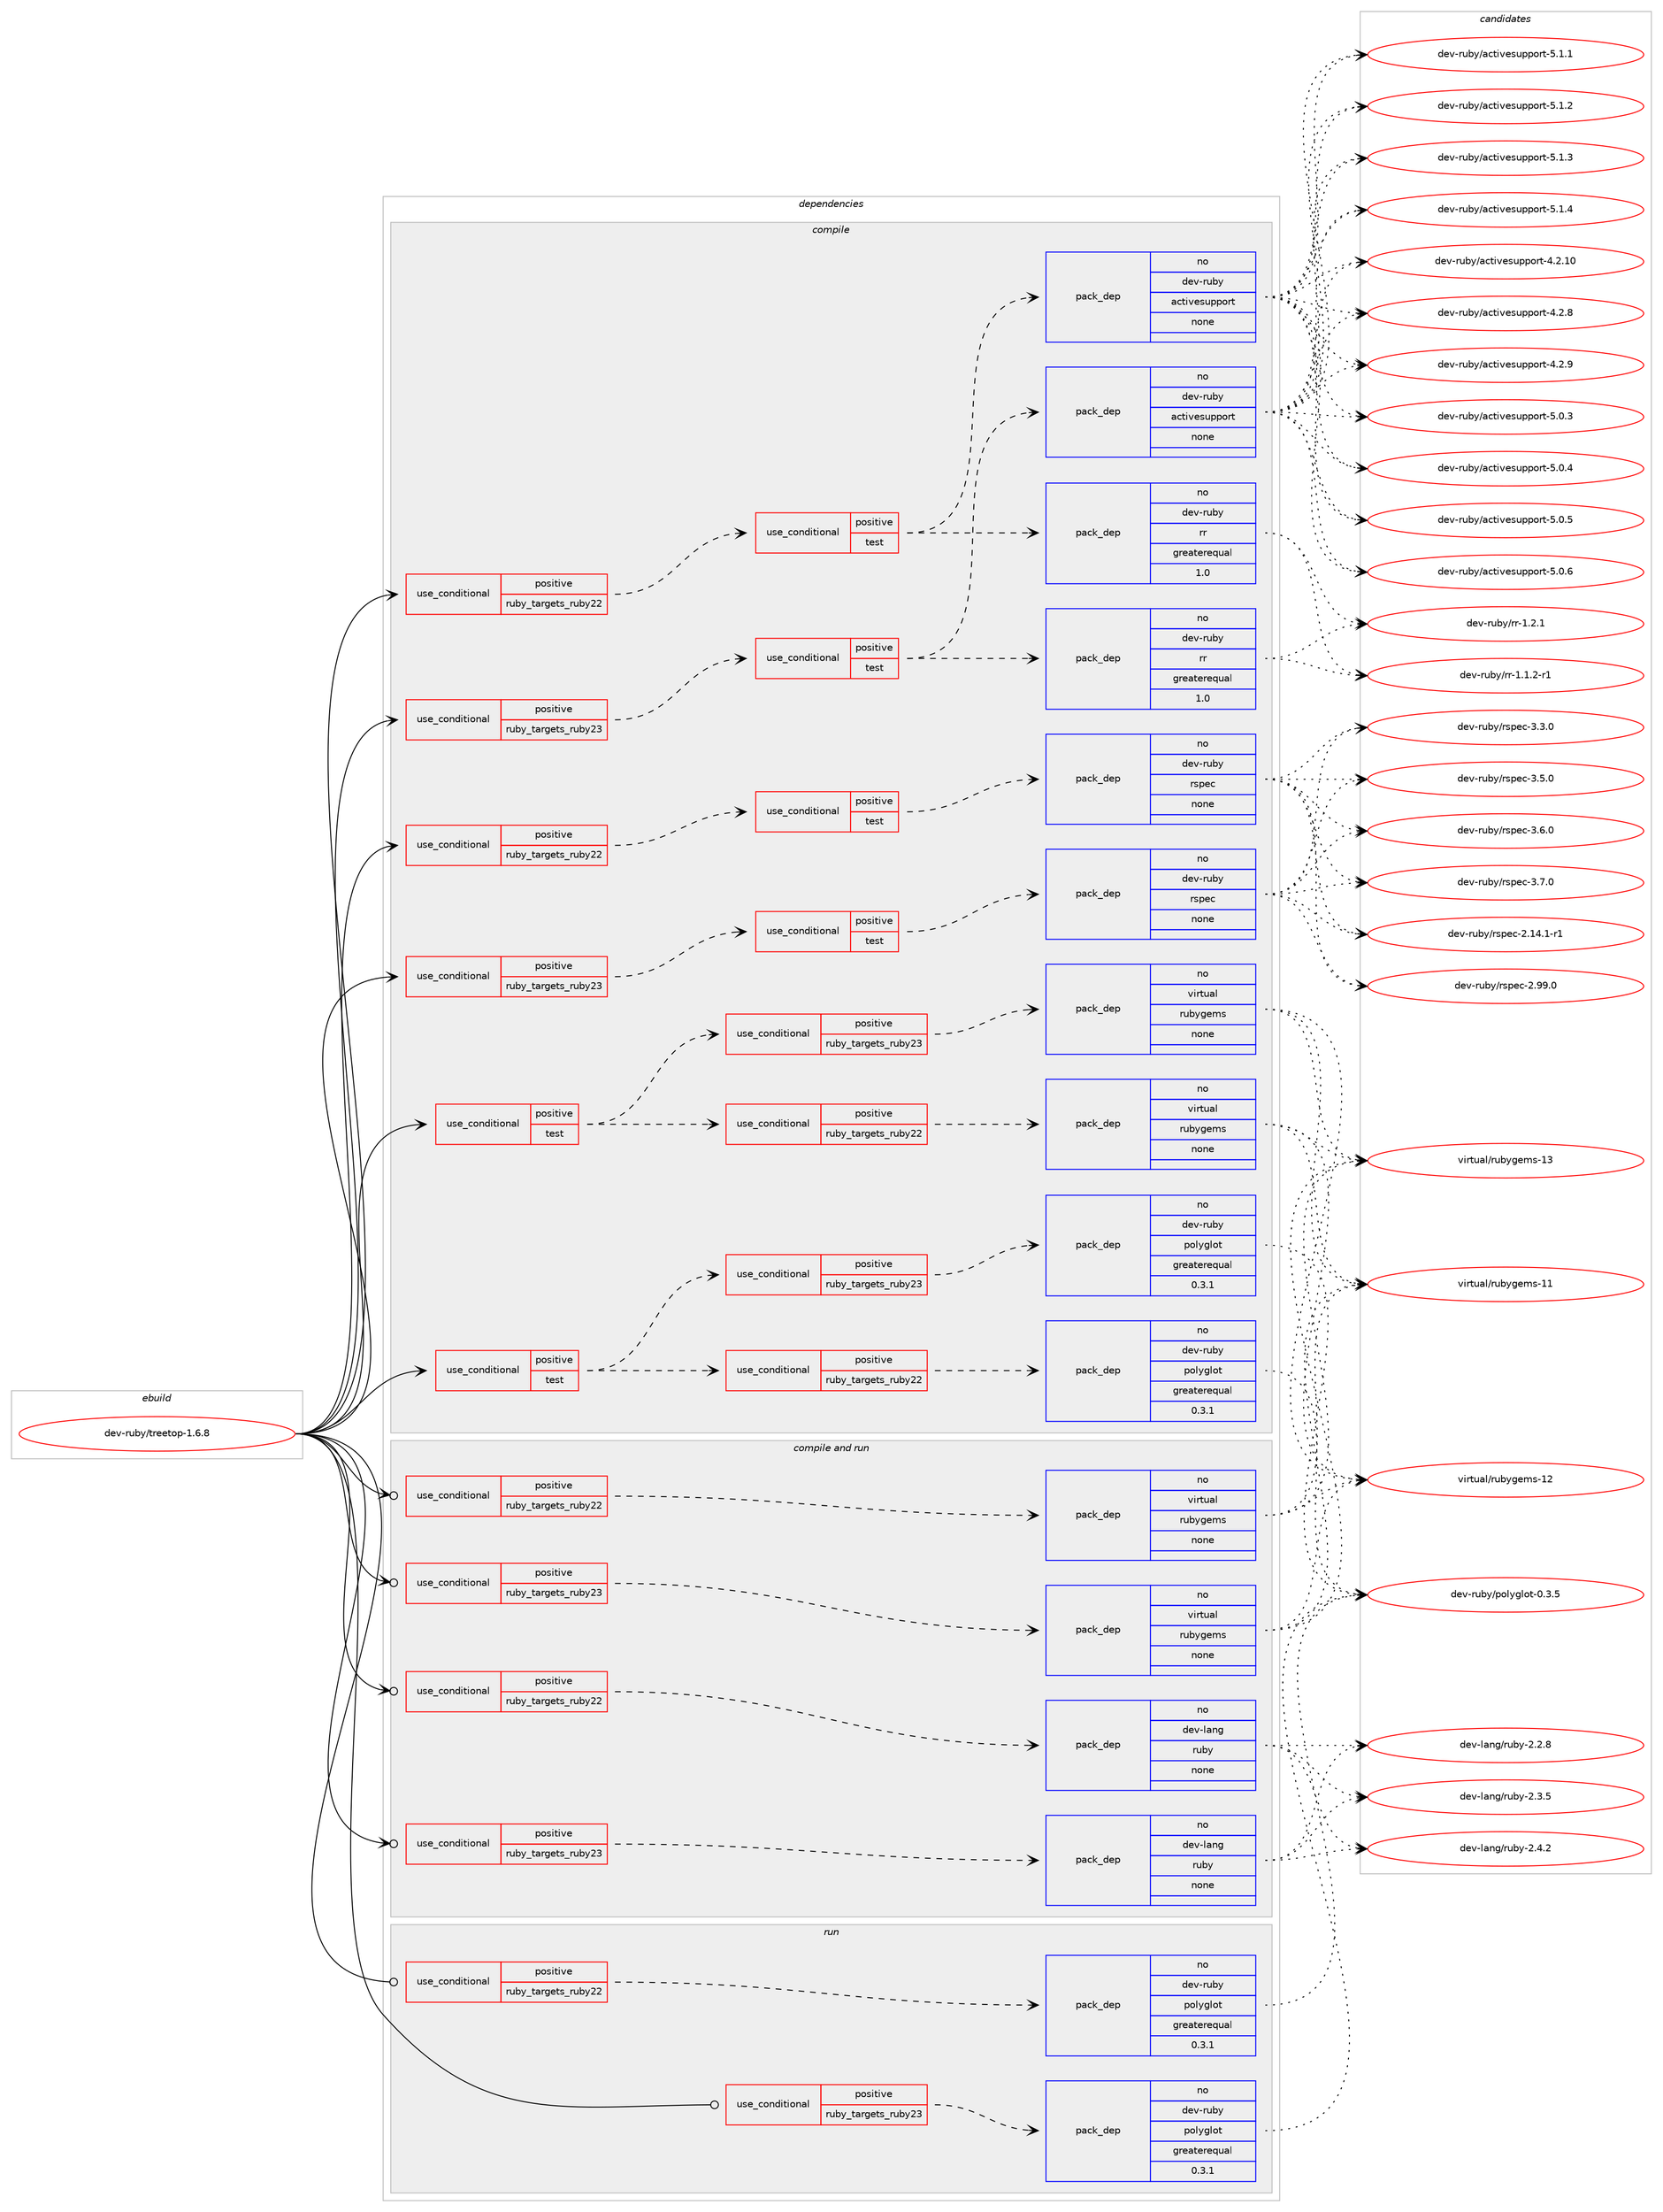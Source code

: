 digraph prolog {

# *************
# Graph options
# *************

newrank=true;
concentrate=true;
compound=true;
graph [rankdir=LR,fontname=Helvetica,fontsize=10,ranksep=1.5];#, ranksep=2.5, nodesep=0.2];
edge  [arrowhead=vee];
node  [fontname=Helvetica,fontsize=10];

# **********
# The ebuild
# **********

subgraph cluster_leftcol {
color=gray;
rank=same;
label=<<i>ebuild</i>>;
id [label="dev-ruby/treetop-1.6.8", color=red, width=4, href="../dev-ruby/treetop-1.6.8.svg"];
}

# ****************
# The dependencies
# ****************

subgraph cluster_midcol {
color=gray;
label=<<i>dependencies</i>>;
subgraph cluster_compile {
fillcolor="#eeeeee";
style=filled;
label=<<i>compile</i>>;
subgraph cond75393 {
dependency275454 [label=<<TABLE BORDER="0" CELLBORDER="1" CELLSPACING="0" CELLPADDING="4"><TR><TD ROWSPAN="3" CELLPADDING="10">use_conditional</TD></TR><TR><TD>positive</TD></TR><TR><TD>ruby_targets_ruby22</TD></TR></TABLE>>, shape=none, color=red];
subgraph cond75394 {
dependency275455 [label=<<TABLE BORDER="0" CELLBORDER="1" CELLSPACING="0" CELLPADDING="4"><TR><TD ROWSPAN="3" CELLPADDING="10">use_conditional</TD></TR><TR><TD>positive</TD></TR><TR><TD>test</TD></TR></TABLE>>, shape=none, color=red];
subgraph pack195945 {
dependency275456 [label=<<TABLE BORDER="0" CELLBORDER="1" CELLSPACING="0" CELLPADDING="4" WIDTH="220"><TR><TD ROWSPAN="6" CELLPADDING="30">pack_dep</TD></TR><TR><TD WIDTH="110">no</TD></TR><TR><TD>dev-ruby</TD></TR><TR><TD>rr</TD></TR><TR><TD>greaterequal</TD></TR><TR><TD>1.0</TD></TR></TABLE>>, shape=none, color=blue];
}
dependency275455:e -> dependency275456:w [weight=20,style="dashed",arrowhead="vee"];
subgraph pack195946 {
dependency275457 [label=<<TABLE BORDER="0" CELLBORDER="1" CELLSPACING="0" CELLPADDING="4" WIDTH="220"><TR><TD ROWSPAN="6" CELLPADDING="30">pack_dep</TD></TR><TR><TD WIDTH="110">no</TD></TR><TR><TD>dev-ruby</TD></TR><TR><TD>activesupport</TD></TR><TR><TD>none</TD></TR><TR><TD></TD></TR></TABLE>>, shape=none, color=blue];
}
dependency275455:e -> dependency275457:w [weight=20,style="dashed",arrowhead="vee"];
}
dependency275454:e -> dependency275455:w [weight=20,style="dashed",arrowhead="vee"];
}
id:e -> dependency275454:w [weight=20,style="solid",arrowhead="vee"];
subgraph cond75395 {
dependency275458 [label=<<TABLE BORDER="0" CELLBORDER="1" CELLSPACING="0" CELLPADDING="4"><TR><TD ROWSPAN="3" CELLPADDING="10">use_conditional</TD></TR><TR><TD>positive</TD></TR><TR><TD>ruby_targets_ruby22</TD></TR></TABLE>>, shape=none, color=red];
subgraph cond75396 {
dependency275459 [label=<<TABLE BORDER="0" CELLBORDER="1" CELLSPACING="0" CELLPADDING="4"><TR><TD ROWSPAN="3" CELLPADDING="10">use_conditional</TD></TR><TR><TD>positive</TD></TR><TR><TD>test</TD></TR></TABLE>>, shape=none, color=red];
subgraph pack195947 {
dependency275460 [label=<<TABLE BORDER="0" CELLBORDER="1" CELLSPACING="0" CELLPADDING="4" WIDTH="220"><TR><TD ROWSPAN="6" CELLPADDING="30">pack_dep</TD></TR><TR><TD WIDTH="110">no</TD></TR><TR><TD>dev-ruby</TD></TR><TR><TD>rspec</TD></TR><TR><TD>none</TD></TR><TR><TD></TD></TR></TABLE>>, shape=none, color=blue];
}
dependency275459:e -> dependency275460:w [weight=20,style="dashed",arrowhead="vee"];
}
dependency275458:e -> dependency275459:w [weight=20,style="dashed",arrowhead="vee"];
}
id:e -> dependency275458:w [weight=20,style="solid",arrowhead="vee"];
subgraph cond75397 {
dependency275461 [label=<<TABLE BORDER="0" CELLBORDER="1" CELLSPACING="0" CELLPADDING="4"><TR><TD ROWSPAN="3" CELLPADDING="10">use_conditional</TD></TR><TR><TD>positive</TD></TR><TR><TD>ruby_targets_ruby23</TD></TR></TABLE>>, shape=none, color=red];
subgraph cond75398 {
dependency275462 [label=<<TABLE BORDER="0" CELLBORDER="1" CELLSPACING="0" CELLPADDING="4"><TR><TD ROWSPAN="3" CELLPADDING="10">use_conditional</TD></TR><TR><TD>positive</TD></TR><TR><TD>test</TD></TR></TABLE>>, shape=none, color=red];
subgraph pack195948 {
dependency275463 [label=<<TABLE BORDER="0" CELLBORDER="1" CELLSPACING="0" CELLPADDING="4" WIDTH="220"><TR><TD ROWSPAN="6" CELLPADDING="30">pack_dep</TD></TR><TR><TD WIDTH="110">no</TD></TR><TR><TD>dev-ruby</TD></TR><TR><TD>rr</TD></TR><TR><TD>greaterequal</TD></TR><TR><TD>1.0</TD></TR></TABLE>>, shape=none, color=blue];
}
dependency275462:e -> dependency275463:w [weight=20,style="dashed",arrowhead="vee"];
subgraph pack195949 {
dependency275464 [label=<<TABLE BORDER="0" CELLBORDER="1" CELLSPACING="0" CELLPADDING="4" WIDTH="220"><TR><TD ROWSPAN="6" CELLPADDING="30">pack_dep</TD></TR><TR><TD WIDTH="110">no</TD></TR><TR><TD>dev-ruby</TD></TR><TR><TD>activesupport</TD></TR><TR><TD>none</TD></TR><TR><TD></TD></TR></TABLE>>, shape=none, color=blue];
}
dependency275462:e -> dependency275464:w [weight=20,style="dashed",arrowhead="vee"];
}
dependency275461:e -> dependency275462:w [weight=20,style="dashed",arrowhead="vee"];
}
id:e -> dependency275461:w [weight=20,style="solid",arrowhead="vee"];
subgraph cond75399 {
dependency275465 [label=<<TABLE BORDER="0" CELLBORDER="1" CELLSPACING="0" CELLPADDING="4"><TR><TD ROWSPAN="3" CELLPADDING="10">use_conditional</TD></TR><TR><TD>positive</TD></TR><TR><TD>ruby_targets_ruby23</TD></TR></TABLE>>, shape=none, color=red];
subgraph cond75400 {
dependency275466 [label=<<TABLE BORDER="0" CELLBORDER="1" CELLSPACING="0" CELLPADDING="4"><TR><TD ROWSPAN="3" CELLPADDING="10">use_conditional</TD></TR><TR><TD>positive</TD></TR><TR><TD>test</TD></TR></TABLE>>, shape=none, color=red];
subgraph pack195950 {
dependency275467 [label=<<TABLE BORDER="0" CELLBORDER="1" CELLSPACING="0" CELLPADDING="4" WIDTH="220"><TR><TD ROWSPAN="6" CELLPADDING="30">pack_dep</TD></TR><TR><TD WIDTH="110">no</TD></TR><TR><TD>dev-ruby</TD></TR><TR><TD>rspec</TD></TR><TR><TD>none</TD></TR><TR><TD></TD></TR></TABLE>>, shape=none, color=blue];
}
dependency275466:e -> dependency275467:w [weight=20,style="dashed",arrowhead="vee"];
}
dependency275465:e -> dependency275466:w [weight=20,style="dashed",arrowhead="vee"];
}
id:e -> dependency275465:w [weight=20,style="solid",arrowhead="vee"];
subgraph cond75401 {
dependency275468 [label=<<TABLE BORDER="0" CELLBORDER="1" CELLSPACING="0" CELLPADDING="4"><TR><TD ROWSPAN="3" CELLPADDING="10">use_conditional</TD></TR><TR><TD>positive</TD></TR><TR><TD>test</TD></TR></TABLE>>, shape=none, color=red];
subgraph cond75402 {
dependency275469 [label=<<TABLE BORDER="0" CELLBORDER="1" CELLSPACING="0" CELLPADDING="4"><TR><TD ROWSPAN="3" CELLPADDING="10">use_conditional</TD></TR><TR><TD>positive</TD></TR><TR><TD>ruby_targets_ruby22</TD></TR></TABLE>>, shape=none, color=red];
subgraph pack195951 {
dependency275470 [label=<<TABLE BORDER="0" CELLBORDER="1" CELLSPACING="0" CELLPADDING="4" WIDTH="220"><TR><TD ROWSPAN="6" CELLPADDING="30">pack_dep</TD></TR><TR><TD WIDTH="110">no</TD></TR><TR><TD>dev-ruby</TD></TR><TR><TD>polyglot</TD></TR><TR><TD>greaterequal</TD></TR><TR><TD>0.3.1</TD></TR></TABLE>>, shape=none, color=blue];
}
dependency275469:e -> dependency275470:w [weight=20,style="dashed",arrowhead="vee"];
}
dependency275468:e -> dependency275469:w [weight=20,style="dashed",arrowhead="vee"];
subgraph cond75403 {
dependency275471 [label=<<TABLE BORDER="0" CELLBORDER="1" CELLSPACING="0" CELLPADDING="4"><TR><TD ROWSPAN="3" CELLPADDING="10">use_conditional</TD></TR><TR><TD>positive</TD></TR><TR><TD>ruby_targets_ruby23</TD></TR></TABLE>>, shape=none, color=red];
subgraph pack195952 {
dependency275472 [label=<<TABLE BORDER="0" CELLBORDER="1" CELLSPACING="0" CELLPADDING="4" WIDTH="220"><TR><TD ROWSPAN="6" CELLPADDING="30">pack_dep</TD></TR><TR><TD WIDTH="110">no</TD></TR><TR><TD>dev-ruby</TD></TR><TR><TD>polyglot</TD></TR><TR><TD>greaterequal</TD></TR><TR><TD>0.3.1</TD></TR></TABLE>>, shape=none, color=blue];
}
dependency275471:e -> dependency275472:w [weight=20,style="dashed",arrowhead="vee"];
}
dependency275468:e -> dependency275471:w [weight=20,style="dashed",arrowhead="vee"];
}
id:e -> dependency275468:w [weight=20,style="solid",arrowhead="vee"];
subgraph cond75404 {
dependency275473 [label=<<TABLE BORDER="0" CELLBORDER="1" CELLSPACING="0" CELLPADDING="4"><TR><TD ROWSPAN="3" CELLPADDING="10">use_conditional</TD></TR><TR><TD>positive</TD></TR><TR><TD>test</TD></TR></TABLE>>, shape=none, color=red];
subgraph cond75405 {
dependency275474 [label=<<TABLE BORDER="0" CELLBORDER="1" CELLSPACING="0" CELLPADDING="4"><TR><TD ROWSPAN="3" CELLPADDING="10">use_conditional</TD></TR><TR><TD>positive</TD></TR><TR><TD>ruby_targets_ruby22</TD></TR></TABLE>>, shape=none, color=red];
subgraph pack195953 {
dependency275475 [label=<<TABLE BORDER="0" CELLBORDER="1" CELLSPACING="0" CELLPADDING="4" WIDTH="220"><TR><TD ROWSPAN="6" CELLPADDING="30">pack_dep</TD></TR><TR><TD WIDTH="110">no</TD></TR><TR><TD>virtual</TD></TR><TR><TD>rubygems</TD></TR><TR><TD>none</TD></TR><TR><TD></TD></TR></TABLE>>, shape=none, color=blue];
}
dependency275474:e -> dependency275475:w [weight=20,style="dashed",arrowhead="vee"];
}
dependency275473:e -> dependency275474:w [weight=20,style="dashed",arrowhead="vee"];
subgraph cond75406 {
dependency275476 [label=<<TABLE BORDER="0" CELLBORDER="1" CELLSPACING="0" CELLPADDING="4"><TR><TD ROWSPAN="3" CELLPADDING="10">use_conditional</TD></TR><TR><TD>positive</TD></TR><TR><TD>ruby_targets_ruby23</TD></TR></TABLE>>, shape=none, color=red];
subgraph pack195954 {
dependency275477 [label=<<TABLE BORDER="0" CELLBORDER="1" CELLSPACING="0" CELLPADDING="4" WIDTH="220"><TR><TD ROWSPAN="6" CELLPADDING="30">pack_dep</TD></TR><TR><TD WIDTH="110">no</TD></TR><TR><TD>virtual</TD></TR><TR><TD>rubygems</TD></TR><TR><TD>none</TD></TR><TR><TD></TD></TR></TABLE>>, shape=none, color=blue];
}
dependency275476:e -> dependency275477:w [weight=20,style="dashed",arrowhead="vee"];
}
dependency275473:e -> dependency275476:w [weight=20,style="dashed",arrowhead="vee"];
}
id:e -> dependency275473:w [weight=20,style="solid",arrowhead="vee"];
}
subgraph cluster_compileandrun {
fillcolor="#eeeeee";
style=filled;
label=<<i>compile and run</i>>;
subgraph cond75407 {
dependency275478 [label=<<TABLE BORDER="0" CELLBORDER="1" CELLSPACING="0" CELLPADDING="4"><TR><TD ROWSPAN="3" CELLPADDING="10">use_conditional</TD></TR><TR><TD>positive</TD></TR><TR><TD>ruby_targets_ruby22</TD></TR></TABLE>>, shape=none, color=red];
subgraph pack195955 {
dependency275479 [label=<<TABLE BORDER="0" CELLBORDER="1" CELLSPACING="0" CELLPADDING="4" WIDTH="220"><TR><TD ROWSPAN="6" CELLPADDING="30">pack_dep</TD></TR><TR><TD WIDTH="110">no</TD></TR><TR><TD>dev-lang</TD></TR><TR><TD>ruby</TD></TR><TR><TD>none</TD></TR><TR><TD></TD></TR></TABLE>>, shape=none, color=blue];
}
dependency275478:e -> dependency275479:w [weight=20,style="dashed",arrowhead="vee"];
}
id:e -> dependency275478:w [weight=20,style="solid",arrowhead="odotvee"];
subgraph cond75408 {
dependency275480 [label=<<TABLE BORDER="0" CELLBORDER="1" CELLSPACING="0" CELLPADDING="4"><TR><TD ROWSPAN="3" CELLPADDING="10">use_conditional</TD></TR><TR><TD>positive</TD></TR><TR><TD>ruby_targets_ruby22</TD></TR></TABLE>>, shape=none, color=red];
subgraph pack195956 {
dependency275481 [label=<<TABLE BORDER="0" CELLBORDER="1" CELLSPACING="0" CELLPADDING="4" WIDTH="220"><TR><TD ROWSPAN="6" CELLPADDING="30">pack_dep</TD></TR><TR><TD WIDTH="110">no</TD></TR><TR><TD>virtual</TD></TR><TR><TD>rubygems</TD></TR><TR><TD>none</TD></TR><TR><TD></TD></TR></TABLE>>, shape=none, color=blue];
}
dependency275480:e -> dependency275481:w [weight=20,style="dashed",arrowhead="vee"];
}
id:e -> dependency275480:w [weight=20,style="solid",arrowhead="odotvee"];
subgraph cond75409 {
dependency275482 [label=<<TABLE BORDER="0" CELLBORDER="1" CELLSPACING="0" CELLPADDING="4"><TR><TD ROWSPAN="3" CELLPADDING="10">use_conditional</TD></TR><TR><TD>positive</TD></TR><TR><TD>ruby_targets_ruby23</TD></TR></TABLE>>, shape=none, color=red];
subgraph pack195957 {
dependency275483 [label=<<TABLE BORDER="0" CELLBORDER="1" CELLSPACING="0" CELLPADDING="4" WIDTH="220"><TR><TD ROWSPAN="6" CELLPADDING="30">pack_dep</TD></TR><TR><TD WIDTH="110">no</TD></TR><TR><TD>dev-lang</TD></TR><TR><TD>ruby</TD></TR><TR><TD>none</TD></TR><TR><TD></TD></TR></TABLE>>, shape=none, color=blue];
}
dependency275482:e -> dependency275483:w [weight=20,style="dashed",arrowhead="vee"];
}
id:e -> dependency275482:w [weight=20,style="solid",arrowhead="odotvee"];
subgraph cond75410 {
dependency275484 [label=<<TABLE BORDER="0" CELLBORDER="1" CELLSPACING="0" CELLPADDING="4"><TR><TD ROWSPAN="3" CELLPADDING="10">use_conditional</TD></TR><TR><TD>positive</TD></TR><TR><TD>ruby_targets_ruby23</TD></TR></TABLE>>, shape=none, color=red];
subgraph pack195958 {
dependency275485 [label=<<TABLE BORDER="0" CELLBORDER="1" CELLSPACING="0" CELLPADDING="4" WIDTH="220"><TR><TD ROWSPAN="6" CELLPADDING="30">pack_dep</TD></TR><TR><TD WIDTH="110">no</TD></TR><TR><TD>virtual</TD></TR><TR><TD>rubygems</TD></TR><TR><TD>none</TD></TR><TR><TD></TD></TR></TABLE>>, shape=none, color=blue];
}
dependency275484:e -> dependency275485:w [weight=20,style="dashed",arrowhead="vee"];
}
id:e -> dependency275484:w [weight=20,style="solid",arrowhead="odotvee"];
}
subgraph cluster_run {
fillcolor="#eeeeee";
style=filled;
label=<<i>run</i>>;
subgraph cond75411 {
dependency275486 [label=<<TABLE BORDER="0" CELLBORDER="1" CELLSPACING="0" CELLPADDING="4"><TR><TD ROWSPAN="3" CELLPADDING="10">use_conditional</TD></TR><TR><TD>positive</TD></TR><TR><TD>ruby_targets_ruby22</TD></TR></TABLE>>, shape=none, color=red];
subgraph pack195959 {
dependency275487 [label=<<TABLE BORDER="0" CELLBORDER="1" CELLSPACING="0" CELLPADDING="4" WIDTH="220"><TR><TD ROWSPAN="6" CELLPADDING="30">pack_dep</TD></TR><TR><TD WIDTH="110">no</TD></TR><TR><TD>dev-ruby</TD></TR><TR><TD>polyglot</TD></TR><TR><TD>greaterequal</TD></TR><TR><TD>0.3.1</TD></TR></TABLE>>, shape=none, color=blue];
}
dependency275486:e -> dependency275487:w [weight=20,style="dashed",arrowhead="vee"];
}
id:e -> dependency275486:w [weight=20,style="solid",arrowhead="odot"];
subgraph cond75412 {
dependency275488 [label=<<TABLE BORDER="0" CELLBORDER="1" CELLSPACING="0" CELLPADDING="4"><TR><TD ROWSPAN="3" CELLPADDING="10">use_conditional</TD></TR><TR><TD>positive</TD></TR><TR><TD>ruby_targets_ruby23</TD></TR></TABLE>>, shape=none, color=red];
subgraph pack195960 {
dependency275489 [label=<<TABLE BORDER="0" CELLBORDER="1" CELLSPACING="0" CELLPADDING="4" WIDTH="220"><TR><TD ROWSPAN="6" CELLPADDING="30">pack_dep</TD></TR><TR><TD WIDTH="110">no</TD></TR><TR><TD>dev-ruby</TD></TR><TR><TD>polyglot</TD></TR><TR><TD>greaterequal</TD></TR><TR><TD>0.3.1</TD></TR></TABLE>>, shape=none, color=blue];
}
dependency275488:e -> dependency275489:w [weight=20,style="dashed",arrowhead="vee"];
}
id:e -> dependency275488:w [weight=20,style="solid",arrowhead="odot"];
}
}

# **************
# The candidates
# **************

subgraph cluster_choices {
rank=same;
color=gray;
label=<<i>candidates</i>>;

subgraph choice195945 {
color=black;
nodesep=1;
choice1001011184511411798121471141144549464946504511449 [label="dev-ruby/rr-1.1.2-r1", color=red, width=4,href="../dev-ruby/rr-1.1.2-r1.svg"];
choice100101118451141179812147114114454946504649 [label="dev-ruby/rr-1.2.1", color=red, width=4,href="../dev-ruby/rr-1.2.1.svg"];
dependency275456:e -> choice1001011184511411798121471141144549464946504511449:w [style=dotted,weight="100"];
dependency275456:e -> choice100101118451141179812147114114454946504649:w [style=dotted,weight="100"];
}
subgraph choice195946 {
color=black;
nodesep=1;
choice100101118451141179812147979911610511810111511711211211111411645524650464948 [label="dev-ruby/activesupport-4.2.10", color=red, width=4,href="../dev-ruby/activesupport-4.2.10.svg"];
choice1001011184511411798121479799116105118101115117112112111114116455246504656 [label="dev-ruby/activesupport-4.2.8", color=red, width=4,href="../dev-ruby/activesupport-4.2.8.svg"];
choice1001011184511411798121479799116105118101115117112112111114116455246504657 [label="dev-ruby/activesupport-4.2.9", color=red, width=4,href="../dev-ruby/activesupport-4.2.9.svg"];
choice1001011184511411798121479799116105118101115117112112111114116455346484651 [label="dev-ruby/activesupport-5.0.3", color=red, width=4,href="../dev-ruby/activesupport-5.0.3.svg"];
choice1001011184511411798121479799116105118101115117112112111114116455346484652 [label="dev-ruby/activesupport-5.0.4", color=red, width=4,href="../dev-ruby/activesupport-5.0.4.svg"];
choice1001011184511411798121479799116105118101115117112112111114116455346484653 [label="dev-ruby/activesupport-5.0.5", color=red, width=4,href="../dev-ruby/activesupport-5.0.5.svg"];
choice1001011184511411798121479799116105118101115117112112111114116455346484654 [label="dev-ruby/activesupport-5.0.6", color=red, width=4,href="../dev-ruby/activesupport-5.0.6.svg"];
choice1001011184511411798121479799116105118101115117112112111114116455346494649 [label="dev-ruby/activesupport-5.1.1", color=red, width=4,href="../dev-ruby/activesupport-5.1.1.svg"];
choice1001011184511411798121479799116105118101115117112112111114116455346494650 [label="dev-ruby/activesupport-5.1.2", color=red, width=4,href="../dev-ruby/activesupport-5.1.2.svg"];
choice1001011184511411798121479799116105118101115117112112111114116455346494651 [label="dev-ruby/activesupport-5.1.3", color=red, width=4,href="../dev-ruby/activesupport-5.1.3.svg"];
choice1001011184511411798121479799116105118101115117112112111114116455346494652 [label="dev-ruby/activesupport-5.1.4", color=red, width=4,href="../dev-ruby/activesupport-5.1.4.svg"];
dependency275457:e -> choice100101118451141179812147979911610511810111511711211211111411645524650464948:w [style=dotted,weight="100"];
dependency275457:e -> choice1001011184511411798121479799116105118101115117112112111114116455246504656:w [style=dotted,weight="100"];
dependency275457:e -> choice1001011184511411798121479799116105118101115117112112111114116455246504657:w [style=dotted,weight="100"];
dependency275457:e -> choice1001011184511411798121479799116105118101115117112112111114116455346484651:w [style=dotted,weight="100"];
dependency275457:e -> choice1001011184511411798121479799116105118101115117112112111114116455346484652:w [style=dotted,weight="100"];
dependency275457:e -> choice1001011184511411798121479799116105118101115117112112111114116455346484653:w [style=dotted,weight="100"];
dependency275457:e -> choice1001011184511411798121479799116105118101115117112112111114116455346484654:w [style=dotted,weight="100"];
dependency275457:e -> choice1001011184511411798121479799116105118101115117112112111114116455346494649:w [style=dotted,weight="100"];
dependency275457:e -> choice1001011184511411798121479799116105118101115117112112111114116455346494650:w [style=dotted,weight="100"];
dependency275457:e -> choice1001011184511411798121479799116105118101115117112112111114116455346494651:w [style=dotted,weight="100"];
dependency275457:e -> choice1001011184511411798121479799116105118101115117112112111114116455346494652:w [style=dotted,weight="100"];
}
subgraph choice195947 {
color=black;
nodesep=1;
choice10010111845114117981214711411511210199455046495246494511449 [label="dev-ruby/rspec-2.14.1-r1", color=red, width=4,href="../dev-ruby/rspec-2.14.1-r1.svg"];
choice1001011184511411798121471141151121019945504657574648 [label="dev-ruby/rspec-2.99.0", color=red, width=4,href="../dev-ruby/rspec-2.99.0.svg"];
choice10010111845114117981214711411511210199455146514648 [label="dev-ruby/rspec-3.3.0", color=red, width=4,href="../dev-ruby/rspec-3.3.0.svg"];
choice10010111845114117981214711411511210199455146534648 [label="dev-ruby/rspec-3.5.0", color=red, width=4,href="../dev-ruby/rspec-3.5.0.svg"];
choice10010111845114117981214711411511210199455146544648 [label="dev-ruby/rspec-3.6.0", color=red, width=4,href="../dev-ruby/rspec-3.6.0.svg"];
choice10010111845114117981214711411511210199455146554648 [label="dev-ruby/rspec-3.7.0", color=red, width=4,href="../dev-ruby/rspec-3.7.0.svg"];
dependency275460:e -> choice10010111845114117981214711411511210199455046495246494511449:w [style=dotted,weight="100"];
dependency275460:e -> choice1001011184511411798121471141151121019945504657574648:w [style=dotted,weight="100"];
dependency275460:e -> choice10010111845114117981214711411511210199455146514648:w [style=dotted,weight="100"];
dependency275460:e -> choice10010111845114117981214711411511210199455146534648:w [style=dotted,weight="100"];
dependency275460:e -> choice10010111845114117981214711411511210199455146544648:w [style=dotted,weight="100"];
dependency275460:e -> choice10010111845114117981214711411511210199455146554648:w [style=dotted,weight="100"];
}
subgraph choice195948 {
color=black;
nodesep=1;
choice1001011184511411798121471141144549464946504511449 [label="dev-ruby/rr-1.1.2-r1", color=red, width=4,href="../dev-ruby/rr-1.1.2-r1.svg"];
choice100101118451141179812147114114454946504649 [label="dev-ruby/rr-1.2.1", color=red, width=4,href="../dev-ruby/rr-1.2.1.svg"];
dependency275463:e -> choice1001011184511411798121471141144549464946504511449:w [style=dotted,weight="100"];
dependency275463:e -> choice100101118451141179812147114114454946504649:w [style=dotted,weight="100"];
}
subgraph choice195949 {
color=black;
nodesep=1;
choice100101118451141179812147979911610511810111511711211211111411645524650464948 [label="dev-ruby/activesupport-4.2.10", color=red, width=4,href="../dev-ruby/activesupport-4.2.10.svg"];
choice1001011184511411798121479799116105118101115117112112111114116455246504656 [label="dev-ruby/activesupport-4.2.8", color=red, width=4,href="../dev-ruby/activesupport-4.2.8.svg"];
choice1001011184511411798121479799116105118101115117112112111114116455246504657 [label="dev-ruby/activesupport-4.2.9", color=red, width=4,href="../dev-ruby/activesupport-4.2.9.svg"];
choice1001011184511411798121479799116105118101115117112112111114116455346484651 [label="dev-ruby/activesupport-5.0.3", color=red, width=4,href="../dev-ruby/activesupport-5.0.3.svg"];
choice1001011184511411798121479799116105118101115117112112111114116455346484652 [label="dev-ruby/activesupport-5.0.4", color=red, width=4,href="../dev-ruby/activesupport-5.0.4.svg"];
choice1001011184511411798121479799116105118101115117112112111114116455346484653 [label="dev-ruby/activesupport-5.0.5", color=red, width=4,href="../dev-ruby/activesupport-5.0.5.svg"];
choice1001011184511411798121479799116105118101115117112112111114116455346484654 [label="dev-ruby/activesupport-5.0.6", color=red, width=4,href="../dev-ruby/activesupport-5.0.6.svg"];
choice1001011184511411798121479799116105118101115117112112111114116455346494649 [label="dev-ruby/activesupport-5.1.1", color=red, width=4,href="../dev-ruby/activesupport-5.1.1.svg"];
choice1001011184511411798121479799116105118101115117112112111114116455346494650 [label="dev-ruby/activesupport-5.1.2", color=red, width=4,href="../dev-ruby/activesupport-5.1.2.svg"];
choice1001011184511411798121479799116105118101115117112112111114116455346494651 [label="dev-ruby/activesupport-5.1.3", color=red, width=4,href="../dev-ruby/activesupport-5.1.3.svg"];
choice1001011184511411798121479799116105118101115117112112111114116455346494652 [label="dev-ruby/activesupport-5.1.4", color=red, width=4,href="../dev-ruby/activesupport-5.1.4.svg"];
dependency275464:e -> choice100101118451141179812147979911610511810111511711211211111411645524650464948:w [style=dotted,weight="100"];
dependency275464:e -> choice1001011184511411798121479799116105118101115117112112111114116455246504656:w [style=dotted,weight="100"];
dependency275464:e -> choice1001011184511411798121479799116105118101115117112112111114116455246504657:w [style=dotted,weight="100"];
dependency275464:e -> choice1001011184511411798121479799116105118101115117112112111114116455346484651:w [style=dotted,weight="100"];
dependency275464:e -> choice1001011184511411798121479799116105118101115117112112111114116455346484652:w [style=dotted,weight="100"];
dependency275464:e -> choice1001011184511411798121479799116105118101115117112112111114116455346484653:w [style=dotted,weight="100"];
dependency275464:e -> choice1001011184511411798121479799116105118101115117112112111114116455346484654:w [style=dotted,weight="100"];
dependency275464:e -> choice1001011184511411798121479799116105118101115117112112111114116455346494649:w [style=dotted,weight="100"];
dependency275464:e -> choice1001011184511411798121479799116105118101115117112112111114116455346494650:w [style=dotted,weight="100"];
dependency275464:e -> choice1001011184511411798121479799116105118101115117112112111114116455346494651:w [style=dotted,weight="100"];
dependency275464:e -> choice1001011184511411798121479799116105118101115117112112111114116455346494652:w [style=dotted,weight="100"];
}
subgraph choice195950 {
color=black;
nodesep=1;
choice10010111845114117981214711411511210199455046495246494511449 [label="dev-ruby/rspec-2.14.1-r1", color=red, width=4,href="../dev-ruby/rspec-2.14.1-r1.svg"];
choice1001011184511411798121471141151121019945504657574648 [label="dev-ruby/rspec-2.99.0", color=red, width=4,href="../dev-ruby/rspec-2.99.0.svg"];
choice10010111845114117981214711411511210199455146514648 [label="dev-ruby/rspec-3.3.0", color=red, width=4,href="../dev-ruby/rspec-3.3.0.svg"];
choice10010111845114117981214711411511210199455146534648 [label="dev-ruby/rspec-3.5.0", color=red, width=4,href="../dev-ruby/rspec-3.5.0.svg"];
choice10010111845114117981214711411511210199455146544648 [label="dev-ruby/rspec-3.6.0", color=red, width=4,href="../dev-ruby/rspec-3.6.0.svg"];
choice10010111845114117981214711411511210199455146554648 [label="dev-ruby/rspec-3.7.0", color=red, width=4,href="../dev-ruby/rspec-3.7.0.svg"];
dependency275467:e -> choice10010111845114117981214711411511210199455046495246494511449:w [style=dotted,weight="100"];
dependency275467:e -> choice1001011184511411798121471141151121019945504657574648:w [style=dotted,weight="100"];
dependency275467:e -> choice10010111845114117981214711411511210199455146514648:w [style=dotted,weight="100"];
dependency275467:e -> choice10010111845114117981214711411511210199455146534648:w [style=dotted,weight="100"];
dependency275467:e -> choice10010111845114117981214711411511210199455146544648:w [style=dotted,weight="100"];
dependency275467:e -> choice10010111845114117981214711411511210199455146554648:w [style=dotted,weight="100"];
}
subgraph choice195951 {
color=black;
nodesep=1;
choice100101118451141179812147112111108121103108111116454846514653 [label="dev-ruby/polyglot-0.3.5", color=red, width=4,href="../dev-ruby/polyglot-0.3.5.svg"];
dependency275470:e -> choice100101118451141179812147112111108121103108111116454846514653:w [style=dotted,weight="100"];
}
subgraph choice195952 {
color=black;
nodesep=1;
choice100101118451141179812147112111108121103108111116454846514653 [label="dev-ruby/polyglot-0.3.5", color=red, width=4,href="../dev-ruby/polyglot-0.3.5.svg"];
dependency275472:e -> choice100101118451141179812147112111108121103108111116454846514653:w [style=dotted,weight="100"];
}
subgraph choice195953 {
color=black;
nodesep=1;
choice118105114116117971084711411798121103101109115454949 [label="virtual/rubygems-11", color=red, width=4,href="../virtual/rubygems-11.svg"];
choice118105114116117971084711411798121103101109115454950 [label="virtual/rubygems-12", color=red, width=4,href="../virtual/rubygems-12.svg"];
choice118105114116117971084711411798121103101109115454951 [label="virtual/rubygems-13", color=red, width=4,href="../virtual/rubygems-13.svg"];
dependency275475:e -> choice118105114116117971084711411798121103101109115454949:w [style=dotted,weight="100"];
dependency275475:e -> choice118105114116117971084711411798121103101109115454950:w [style=dotted,weight="100"];
dependency275475:e -> choice118105114116117971084711411798121103101109115454951:w [style=dotted,weight="100"];
}
subgraph choice195954 {
color=black;
nodesep=1;
choice118105114116117971084711411798121103101109115454949 [label="virtual/rubygems-11", color=red, width=4,href="../virtual/rubygems-11.svg"];
choice118105114116117971084711411798121103101109115454950 [label="virtual/rubygems-12", color=red, width=4,href="../virtual/rubygems-12.svg"];
choice118105114116117971084711411798121103101109115454951 [label="virtual/rubygems-13", color=red, width=4,href="../virtual/rubygems-13.svg"];
dependency275477:e -> choice118105114116117971084711411798121103101109115454949:w [style=dotted,weight="100"];
dependency275477:e -> choice118105114116117971084711411798121103101109115454950:w [style=dotted,weight="100"];
dependency275477:e -> choice118105114116117971084711411798121103101109115454951:w [style=dotted,weight="100"];
}
subgraph choice195955 {
color=black;
nodesep=1;
choice10010111845108971101034711411798121455046504656 [label="dev-lang/ruby-2.2.8", color=red, width=4,href="../dev-lang/ruby-2.2.8.svg"];
choice10010111845108971101034711411798121455046514653 [label="dev-lang/ruby-2.3.5", color=red, width=4,href="../dev-lang/ruby-2.3.5.svg"];
choice10010111845108971101034711411798121455046524650 [label="dev-lang/ruby-2.4.2", color=red, width=4,href="../dev-lang/ruby-2.4.2.svg"];
dependency275479:e -> choice10010111845108971101034711411798121455046504656:w [style=dotted,weight="100"];
dependency275479:e -> choice10010111845108971101034711411798121455046514653:w [style=dotted,weight="100"];
dependency275479:e -> choice10010111845108971101034711411798121455046524650:w [style=dotted,weight="100"];
}
subgraph choice195956 {
color=black;
nodesep=1;
choice118105114116117971084711411798121103101109115454949 [label="virtual/rubygems-11", color=red, width=4,href="../virtual/rubygems-11.svg"];
choice118105114116117971084711411798121103101109115454950 [label="virtual/rubygems-12", color=red, width=4,href="../virtual/rubygems-12.svg"];
choice118105114116117971084711411798121103101109115454951 [label="virtual/rubygems-13", color=red, width=4,href="../virtual/rubygems-13.svg"];
dependency275481:e -> choice118105114116117971084711411798121103101109115454949:w [style=dotted,weight="100"];
dependency275481:e -> choice118105114116117971084711411798121103101109115454950:w [style=dotted,weight="100"];
dependency275481:e -> choice118105114116117971084711411798121103101109115454951:w [style=dotted,weight="100"];
}
subgraph choice195957 {
color=black;
nodesep=1;
choice10010111845108971101034711411798121455046504656 [label="dev-lang/ruby-2.2.8", color=red, width=4,href="../dev-lang/ruby-2.2.8.svg"];
choice10010111845108971101034711411798121455046514653 [label="dev-lang/ruby-2.3.5", color=red, width=4,href="../dev-lang/ruby-2.3.5.svg"];
choice10010111845108971101034711411798121455046524650 [label="dev-lang/ruby-2.4.2", color=red, width=4,href="../dev-lang/ruby-2.4.2.svg"];
dependency275483:e -> choice10010111845108971101034711411798121455046504656:w [style=dotted,weight="100"];
dependency275483:e -> choice10010111845108971101034711411798121455046514653:w [style=dotted,weight="100"];
dependency275483:e -> choice10010111845108971101034711411798121455046524650:w [style=dotted,weight="100"];
}
subgraph choice195958 {
color=black;
nodesep=1;
choice118105114116117971084711411798121103101109115454949 [label="virtual/rubygems-11", color=red, width=4,href="../virtual/rubygems-11.svg"];
choice118105114116117971084711411798121103101109115454950 [label="virtual/rubygems-12", color=red, width=4,href="../virtual/rubygems-12.svg"];
choice118105114116117971084711411798121103101109115454951 [label="virtual/rubygems-13", color=red, width=4,href="../virtual/rubygems-13.svg"];
dependency275485:e -> choice118105114116117971084711411798121103101109115454949:w [style=dotted,weight="100"];
dependency275485:e -> choice118105114116117971084711411798121103101109115454950:w [style=dotted,weight="100"];
dependency275485:e -> choice118105114116117971084711411798121103101109115454951:w [style=dotted,weight="100"];
}
subgraph choice195959 {
color=black;
nodesep=1;
choice100101118451141179812147112111108121103108111116454846514653 [label="dev-ruby/polyglot-0.3.5", color=red, width=4,href="../dev-ruby/polyglot-0.3.5.svg"];
dependency275487:e -> choice100101118451141179812147112111108121103108111116454846514653:w [style=dotted,weight="100"];
}
subgraph choice195960 {
color=black;
nodesep=1;
choice100101118451141179812147112111108121103108111116454846514653 [label="dev-ruby/polyglot-0.3.5", color=red, width=4,href="../dev-ruby/polyglot-0.3.5.svg"];
dependency275489:e -> choice100101118451141179812147112111108121103108111116454846514653:w [style=dotted,weight="100"];
}
}

}
